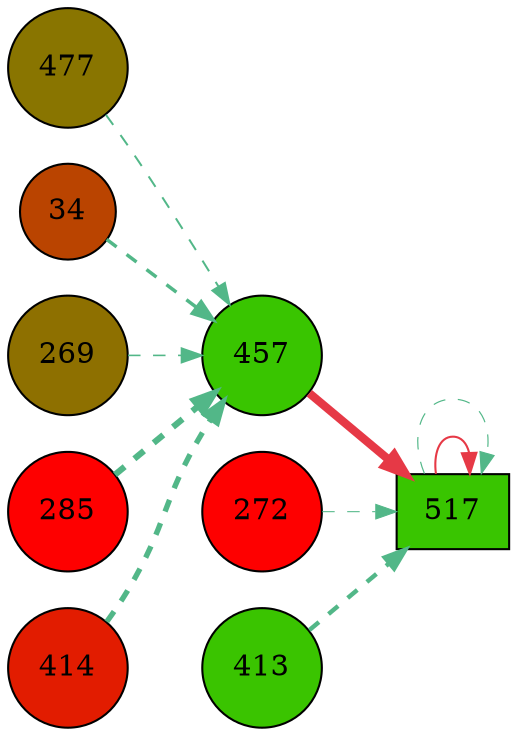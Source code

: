 digraph G{
rankdir=LR;
477 [style=filled, shape=circle, fillcolor="#897500", label="477"];
34 [style=filled, shape=circle, fillcolor="#ba4400", label="34"];
517 [style=filled, shape=box, fillcolor="#39c500", label="517"];
457 [style=filled, shape=circle, fillcolor="#39c500", label="457"];
269 [style=filled, shape=circle, fillcolor="#8e7000", label="269"];
272 [style=filled, shape=circle, fillcolor="#fe0000", label="272"];
413 [style=filled, shape=circle, fillcolor="#3ac400", label="413"];
285 [style=filled, shape=circle, fillcolor="#fe0000", label="285"];
414 [style=filled, shape=circle, fillcolor="#e21c00", label="414"];
457 -> 517 [color="#e63946",penwidth=4.00];
517 -> 517 [color="#e63946",penwidth=1.00];
285 -> 457 [color="#52b788",style=dashed,penwidth=3.00];
414 -> 457 [color="#52b788",style=dashed,penwidth=2.59];
34 -> 457 [color="#52b788",style=dashed,penwidth=1.68];
477 -> 457 [color="#52b788",style=dashed,penwidth=0.96];
269 -> 457 [color="#52b788",style=dashed,penwidth=0.75];
413 -> 517 [color="#52b788",style=dashed,penwidth=2.13];
517 -> 517 [color="#52b788",style=dashed,penwidth=0.57];
272 -> 517 [color="#52b788",style=dashed,penwidth=0.50];
}